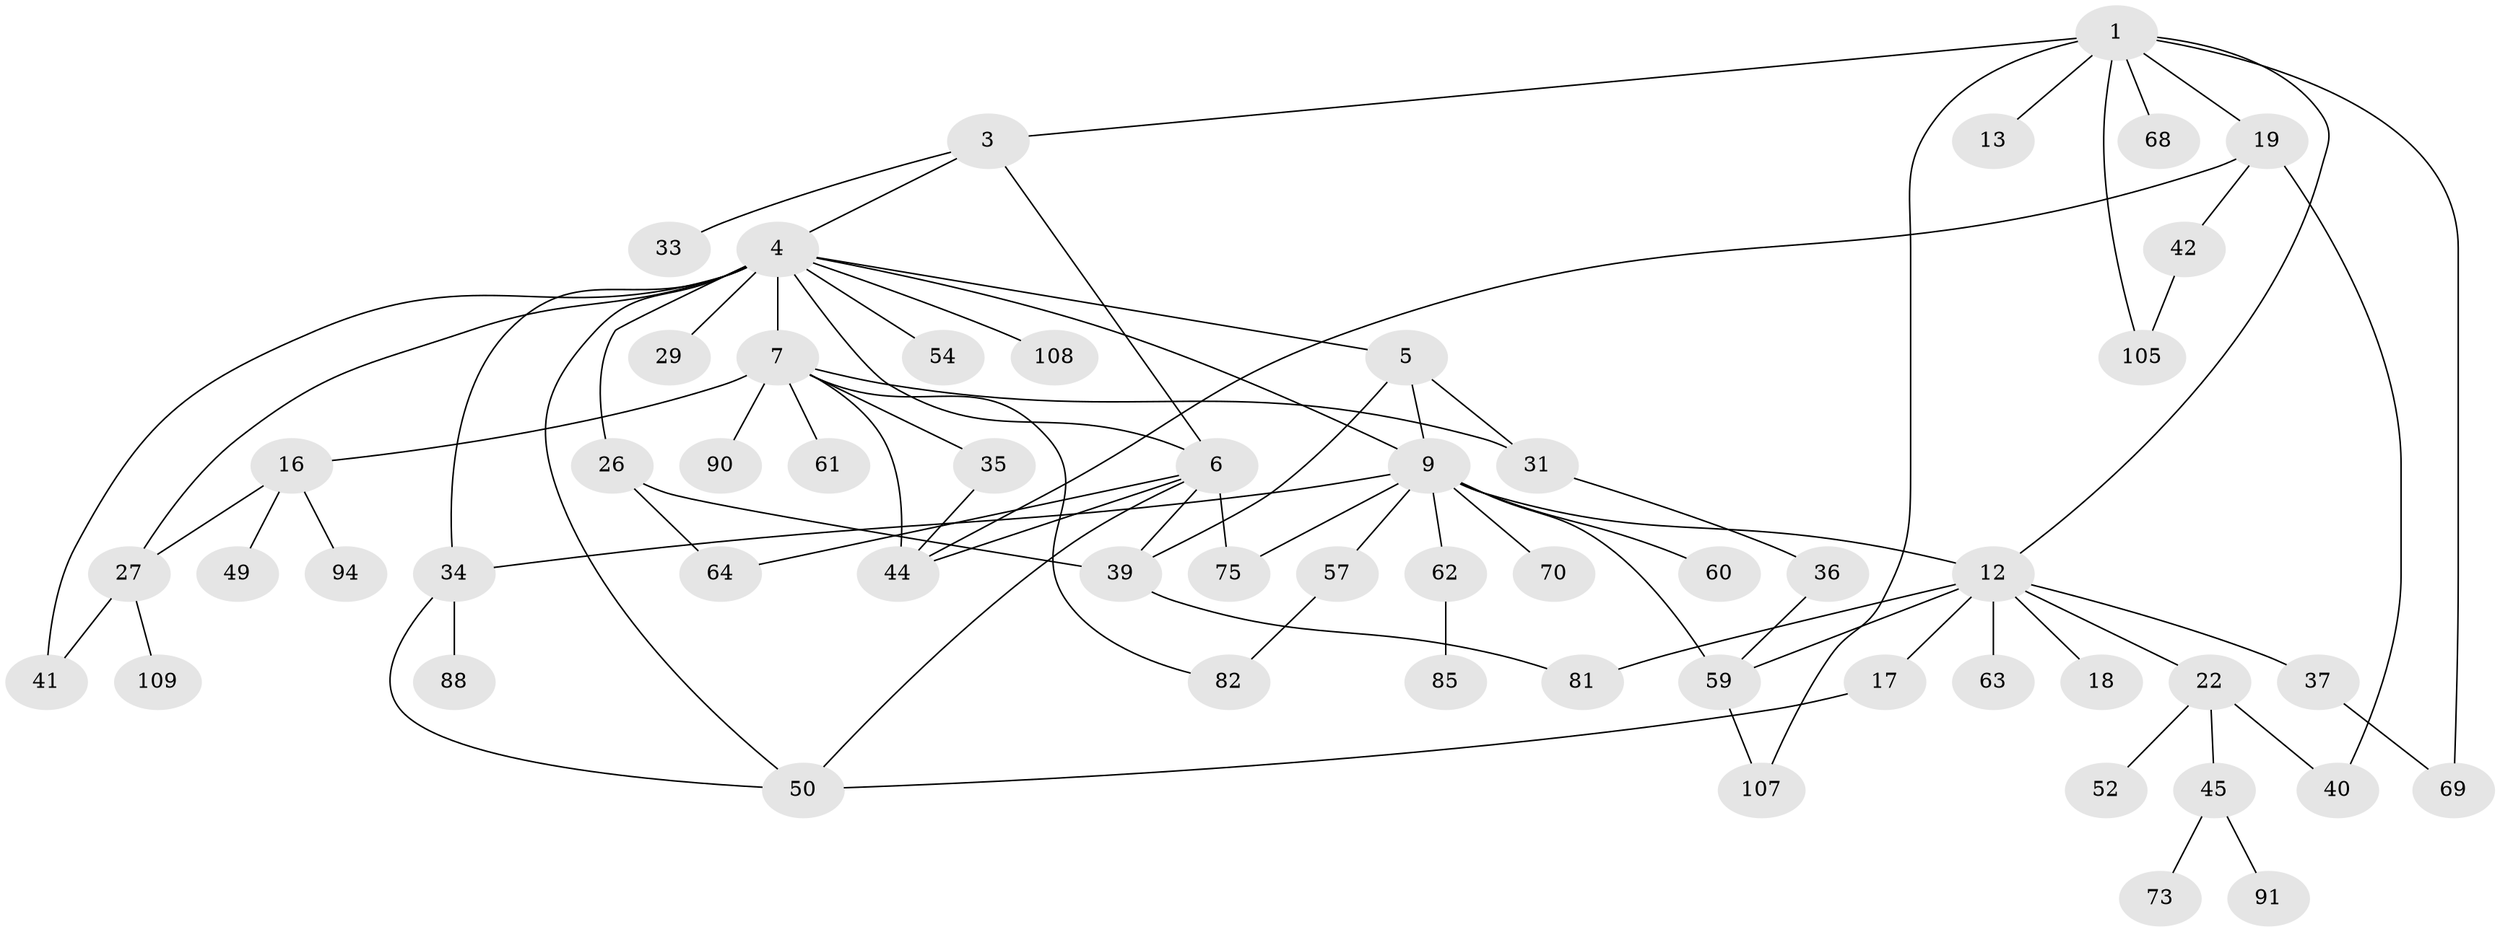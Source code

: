 // original degree distribution, {3: 0.13274336283185842, 8: 0.017699115044247787, 5: 0.035398230088495575, 4: 0.1504424778761062, 2: 0.34513274336283184, 7: 0.017699115044247787, 1: 0.2920353982300885, 6: 0.008849557522123894}
// Generated by graph-tools (version 1.1) at 2025/13/03/09/25 04:13:38]
// undirected, 56 vertices, 80 edges
graph export_dot {
graph [start="1"]
  node [color=gray90,style=filled];
  1 [super="+2+74"];
  3 [super="+53"];
  4 [super="+23+20+32+21"];
  5;
  6 [super="+47"];
  7 [super="+8+14"];
  9 [super="+11+72+24+10"];
  12 [super="+15+111+30"];
  13;
  16 [super="+80"];
  17;
  18;
  19 [super="+28"];
  22;
  26;
  27 [super="+67"];
  29;
  31 [super="+38"];
  33 [super="+102"];
  34 [super="+43"];
  35;
  36 [super="+78"];
  37 [super="+86+95"];
  39;
  40 [super="+56"];
  41;
  42 [super="+89+76"];
  44 [super="+100+77"];
  45 [super="+79"];
  49;
  50 [super="+96"];
  52;
  54;
  57;
  59 [super="+92+101+113+66"];
  60 [super="+110+93"];
  61;
  62;
  63 [super="+98"];
  64 [super="+71"];
  68;
  69;
  70;
  73;
  75;
  81 [super="+83"];
  82 [super="+97"];
  85;
  88;
  90;
  91;
  94;
  105;
  107;
  108;
  109;
  1 -- 105;
  1 -- 3;
  1 -- 68;
  1 -- 69;
  1 -- 19;
  1 -- 107;
  1 -- 13;
  1 -- 12;
  3 -- 4;
  3 -- 6;
  3 -- 33;
  4 -- 5;
  4 -- 7;
  4 -- 41;
  4 -- 29;
  4 -- 54;
  4 -- 50 [weight=2];
  4 -- 108;
  4 -- 34;
  4 -- 9;
  4 -- 26;
  4 -- 6;
  4 -- 27;
  5 -- 9;
  5 -- 31;
  5 -- 39;
  6 -- 44;
  6 -- 64;
  6 -- 50 [weight=2];
  6 -- 39;
  6 -- 75;
  7 -- 16;
  7 -- 44;
  7 -- 82;
  7 -- 35;
  7 -- 90;
  7 -- 61;
  7 -- 31;
  9 -- 34;
  9 -- 62;
  9 -- 75;
  9 -- 12 [weight=2];
  9 -- 70;
  9 -- 59;
  9 -- 60;
  9 -- 57;
  12 -- 81;
  12 -- 17;
  12 -- 18;
  12 -- 22;
  12 -- 59;
  12 -- 37;
  12 -- 63;
  16 -- 27;
  16 -- 49;
  16 -- 94;
  17 -- 50;
  19 -- 40;
  19 -- 42;
  19 -- 44;
  22 -- 45;
  22 -- 52;
  22 -- 40;
  26 -- 64;
  26 -- 39;
  27 -- 109;
  27 -- 41;
  31 -- 36;
  34 -- 50;
  34 -- 88;
  35 -- 44;
  36 -- 59;
  37 -- 69;
  39 -- 81;
  42 -- 105;
  45 -- 73;
  45 -- 91;
  57 -- 82;
  59 -- 107;
  62 -- 85;
}
